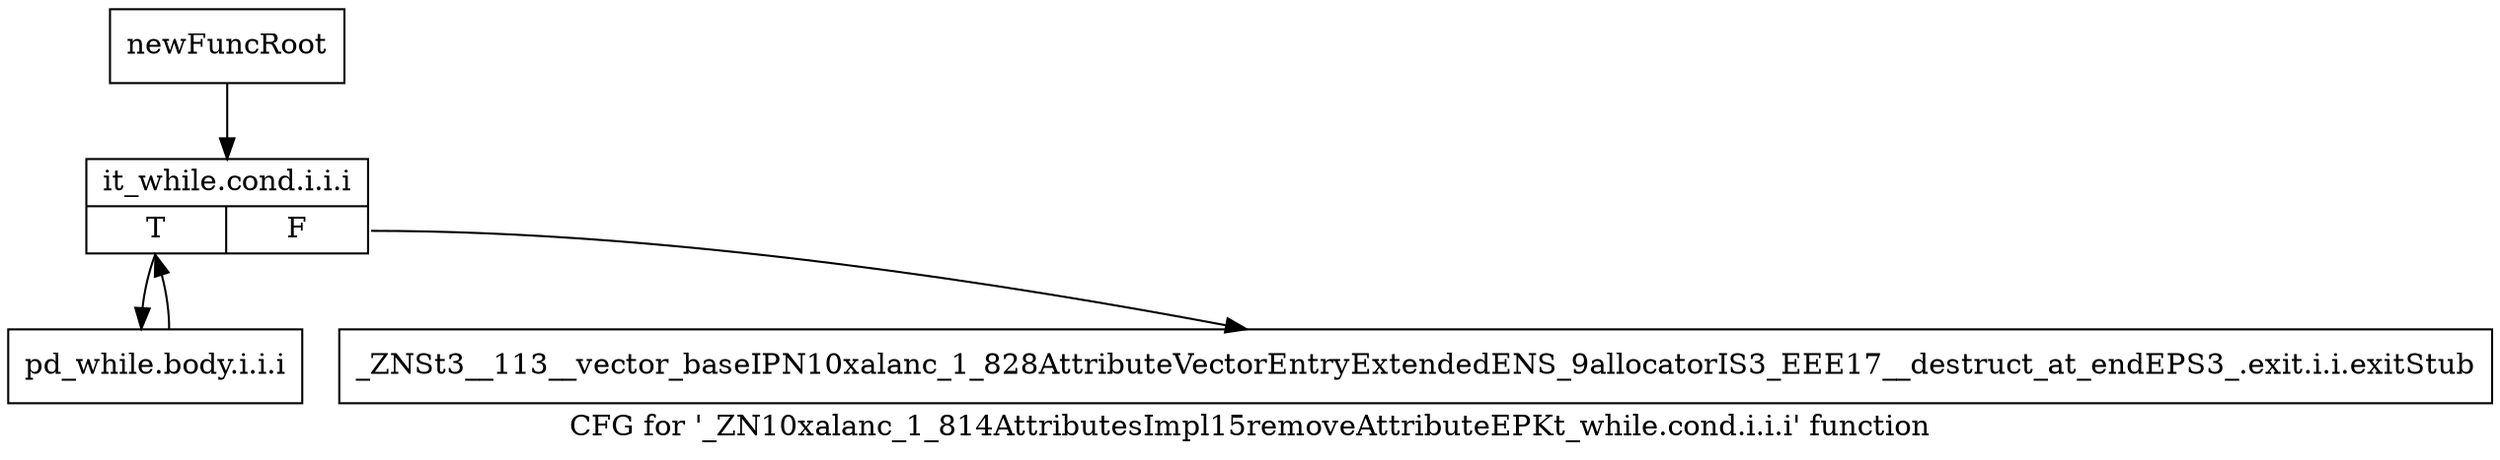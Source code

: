 digraph "CFG for '_ZN10xalanc_1_814AttributesImpl15removeAttributeEPKt_while.cond.i.i.i' function" {
	label="CFG for '_ZN10xalanc_1_814AttributesImpl15removeAttributeEPKt_while.cond.i.i.i' function";

	Node0x9d27710 [shape=record,label="{newFuncRoot}"];
	Node0x9d27710 -> Node0x9d277b0;
	Node0x9d27760 [shape=record,label="{_ZNSt3__113__vector_baseIPN10xalanc_1_828AttributeVectorEntryExtendedENS_9allocatorIS3_EEE17__destruct_at_endEPS3_.exit.i.i.exitStub}"];
	Node0x9d277b0 [shape=record,label="{it_while.cond.i.i.i|{<s0>T|<s1>F}}"];
	Node0x9d277b0:s0 -> Node0x9d27800;
	Node0x9d277b0:s1 -> Node0x9d27760;
	Node0x9d27800 [shape=record,label="{pd_while.body.i.i.i}"];
	Node0x9d27800 -> Node0x9d277b0;
}
